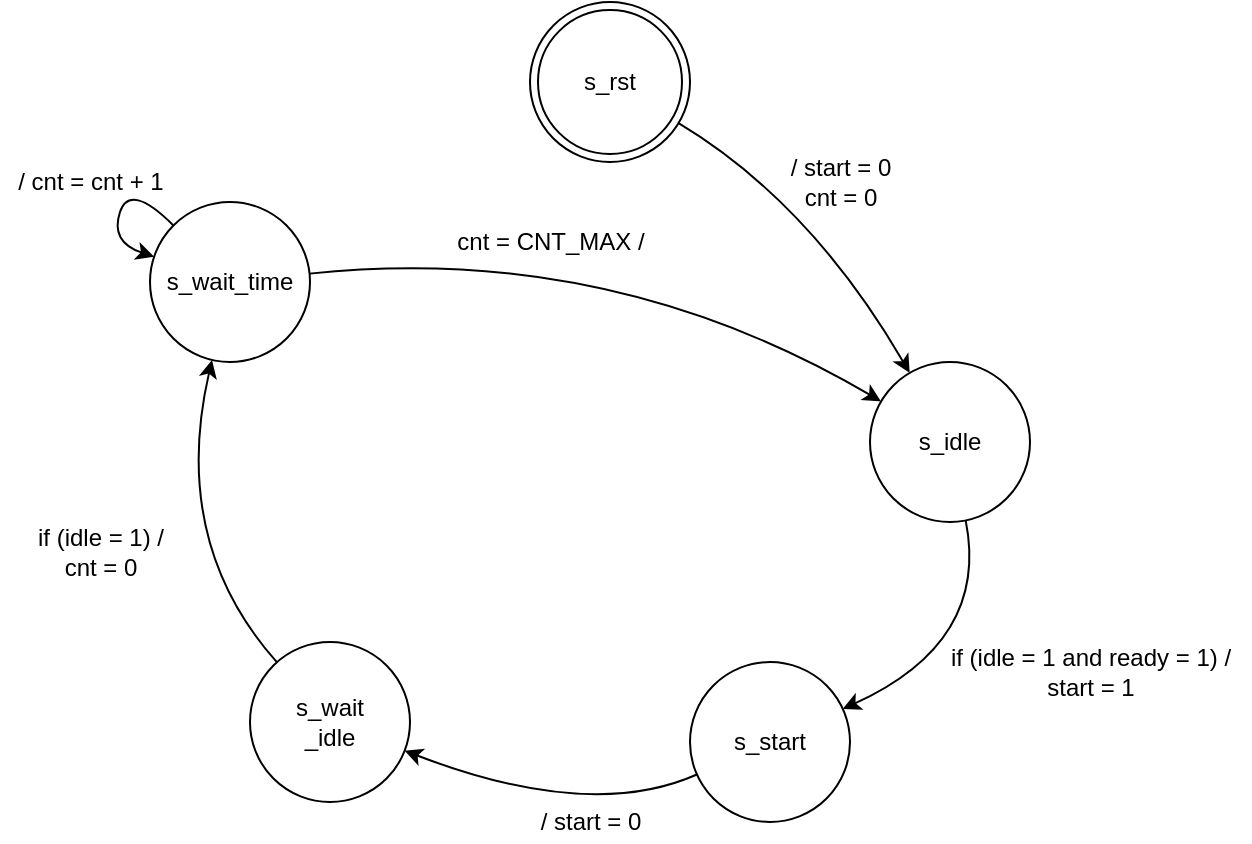 <mxfile version="16.6.1" type="github">
  <diagram id="MMmMdXDr8oR6oyK4OoP3" name="Page-1">
    <mxGraphModel dx="2028" dy="674" grid="1" gridSize="10" guides="1" tooltips="1" connect="1" arrows="1" fold="1" page="1" pageScale="1" pageWidth="850" pageHeight="1100" math="0" shadow="0">
      <root>
        <mxCell id="0" />
        <mxCell id="1" parent="0" />
        <mxCell id="YhuO9131mNRu30-OxIxY-1" value="s_rst" style="ellipse;shape=doubleEllipse;whiteSpace=wrap;html=1;aspect=fixed;" vertex="1" parent="1">
          <mxGeometry x="230" y="340" width="80" height="80" as="geometry" />
        </mxCell>
        <mxCell id="YhuO9131mNRu30-OxIxY-2" value="&lt;div&gt;s_idle&lt;/div&gt;" style="ellipse;whiteSpace=wrap;html=1;aspect=fixed;" vertex="1" parent="1">
          <mxGeometry x="400" y="520" width="80" height="80" as="geometry" />
        </mxCell>
        <mxCell id="YhuO9131mNRu30-OxIxY-3" value="" style="curved=1;endArrow=classic;html=1;rounded=0;" edge="1" parent="1" source="YhuO9131mNRu30-OxIxY-1" target="YhuO9131mNRu30-OxIxY-2">
          <mxGeometry width="50" height="50" relative="1" as="geometry">
            <mxPoint x="340" y="490" as="sourcePoint" />
            <mxPoint x="390" y="440" as="targetPoint" />
            <Array as="points">
              <mxPoint x="370" y="440" />
            </Array>
          </mxGeometry>
        </mxCell>
        <mxCell id="YhuO9131mNRu30-OxIxY-4" value="&lt;div&gt;if (idle = 1 and ready = 1) /&lt;/div&gt;&lt;div&gt;start = 1&lt;br&gt;&lt;/div&gt;" style="text;html=1;align=center;verticalAlign=middle;resizable=0;points=[];autosize=1;strokeColor=none;fillColor=none;" vertex="1" parent="1">
          <mxGeometry x="430" y="660" width="160" height="30" as="geometry" />
        </mxCell>
        <mxCell id="YhuO9131mNRu30-OxIxY-5" value="&lt;div&gt;s_wait&lt;/div&gt;&lt;div&gt;_idle&lt;/div&gt;" style="ellipse;whiteSpace=wrap;html=1;aspect=fixed;" vertex="1" parent="1">
          <mxGeometry x="90" y="660" width="80" height="80" as="geometry" />
        </mxCell>
        <mxCell id="YhuO9131mNRu30-OxIxY-6" value="" style="curved=1;endArrow=classic;html=1;rounded=0;" edge="1" parent="1" source="YhuO9131mNRu30-OxIxY-15" target="YhuO9131mNRu30-OxIxY-5">
          <mxGeometry width="50" height="50" relative="1" as="geometry">
            <mxPoint x="330" y="710" as="sourcePoint" />
            <mxPoint x="400" y="670" as="targetPoint" />
            <Array as="points">
              <mxPoint x="260" y="750" />
            </Array>
          </mxGeometry>
        </mxCell>
        <mxCell id="YhuO9131mNRu30-OxIxY-7" value="/ start = 0" style="text;html=1;align=center;verticalAlign=middle;resizable=0;points=[];autosize=1;strokeColor=none;fillColor=none;" vertex="1" parent="1">
          <mxGeometry x="225" y="740" width="70" height="20" as="geometry" />
        </mxCell>
        <mxCell id="YhuO9131mNRu30-OxIxY-8" value="s_wait_time" style="ellipse;whiteSpace=wrap;html=1;aspect=fixed;" vertex="1" parent="1">
          <mxGeometry x="40" y="440" width="80" height="80" as="geometry" />
        </mxCell>
        <mxCell id="YhuO9131mNRu30-OxIxY-9" value="" style="curved=1;endArrow=classic;html=1;rounded=0;" edge="1" parent="1" source="YhuO9131mNRu30-OxIxY-5" target="YhuO9131mNRu30-OxIxY-8">
          <mxGeometry width="50" height="50" relative="1" as="geometry">
            <mxPoint x="50" y="610" as="sourcePoint" />
            <mxPoint x="100" y="560" as="targetPoint" />
            <Array as="points">
              <mxPoint x="50" y="610" />
            </Array>
          </mxGeometry>
        </mxCell>
        <mxCell id="YhuO9131mNRu30-OxIxY-10" value="&lt;div&gt;if (idle = 1) /&lt;/div&gt;&lt;div&gt;cnt = 0&lt;br&gt;&lt;/div&gt;" style="text;html=1;align=center;verticalAlign=middle;resizable=0;points=[];autosize=1;strokeColor=none;fillColor=none;" vertex="1" parent="1">
          <mxGeometry x="-25" y="600" width="80" height="30" as="geometry" />
        </mxCell>
        <mxCell id="YhuO9131mNRu30-OxIxY-11" value="" style="curved=1;endArrow=classic;html=1;rounded=0;" edge="1" parent="1" source="YhuO9131mNRu30-OxIxY-8" target="YhuO9131mNRu30-OxIxY-8">
          <mxGeometry width="50" height="50" relative="1" as="geometry">
            <mxPoint x="-20" y="400" as="sourcePoint" />
            <mxPoint x="30" y="350" as="targetPoint" />
            <Array as="points">
              <mxPoint x="30" y="430" />
              <mxPoint x="20" y="460" />
            </Array>
          </mxGeometry>
        </mxCell>
        <mxCell id="YhuO9131mNRu30-OxIxY-12" value="/ cnt = cnt + 1" style="text;html=1;align=center;verticalAlign=middle;resizable=0;points=[];autosize=1;strokeColor=none;fillColor=none;" vertex="1" parent="1">
          <mxGeometry x="-35" y="420" width="90" height="20" as="geometry" />
        </mxCell>
        <mxCell id="YhuO9131mNRu30-OxIxY-13" value="" style="curved=1;endArrow=classic;html=1;rounded=0;" edge="1" parent="1" source="YhuO9131mNRu30-OxIxY-8" target="YhuO9131mNRu30-OxIxY-2">
          <mxGeometry width="50" height="50" relative="1" as="geometry">
            <mxPoint x="90" y="410" as="sourcePoint" />
            <mxPoint x="140" y="360" as="targetPoint" />
            <Array as="points">
              <mxPoint x="270" y="460" />
            </Array>
          </mxGeometry>
        </mxCell>
        <mxCell id="YhuO9131mNRu30-OxIxY-14" value="cnt = CNT_MAX /" style="text;html=1;align=center;verticalAlign=middle;resizable=0;points=[];autosize=1;strokeColor=none;fillColor=none;" vertex="1" parent="1">
          <mxGeometry x="185" y="450" width="110" height="20" as="geometry" />
        </mxCell>
        <mxCell id="YhuO9131mNRu30-OxIxY-15" value="&lt;div&gt;s_start&lt;/div&gt;" style="ellipse;whiteSpace=wrap;html=1;aspect=fixed;" vertex="1" parent="1">
          <mxGeometry x="310" y="670" width="80" height="80" as="geometry" />
        </mxCell>
        <mxCell id="YhuO9131mNRu30-OxIxY-17" value="" style="curved=1;endArrow=classic;html=1;rounded=0;" edge="1" parent="1" source="YhuO9131mNRu30-OxIxY-2" target="YhuO9131mNRu30-OxIxY-15">
          <mxGeometry width="50" height="50" relative="1" as="geometry">
            <mxPoint x="430" y="660" as="sourcePoint" />
            <mxPoint x="480" y="610" as="targetPoint" />
            <Array as="points">
              <mxPoint x="460" y="660" />
            </Array>
          </mxGeometry>
        </mxCell>
        <mxCell id="YhuO9131mNRu30-OxIxY-18" value="&lt;div&gt;/ start = 0&lt;/div&gt;cnt = 0" style="text;html=1;align=center;verticalAlign=middle;resizable=0;points=[];autosize=1;strokeColor=none;fillColor=none;" vertex="1" parent="1">
          <mxGeometry x="350" y="415" width="70" height="30" as="geometry" />
        </mxCell>
      </root>
    </mxGraphModel>
  </diagram>
</mxfile>
